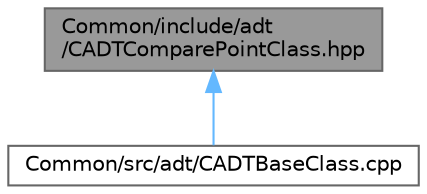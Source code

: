 digraph "Common/include/adt/CADTComparePointClass.hpp"
{
 // LATEX_PDF_SIZE
  bgcolor="transparent";
  edge [fontname=Helvetica,fontsize=10,labelfontname=Helvetica,labelfontsize=10];
  node [fontname=Helvetica,fontsize=10,shape=box,height=0.2,width=0.4];
  Node1 [id="Node000001",label="Common/include/adt\l/CADTComparePointClass.hpp",height=0.2,width=0.4,color="gray40", fillcolor="grey60", style="filled", fontcolor="black",tooltip="subroutines for comparing two points in an alternating digital tree (ADT)."];
  Node1 -> Node2 [id="edge1_Node000001_Node000002",dir="back",color="steelblue1",style="solid",tooltip=" "];
  Node2 [id="Node000002",label="Common/src/adt/CADTBaseClass.cpp",height=0.2,width=0.4,color="grey40", fillcolor="white", style="filled",URL="$CADTBaseClass_8cpp.html",tooltip="Base class for storing an ADT in an arbitrary number of dimensions."];
}
